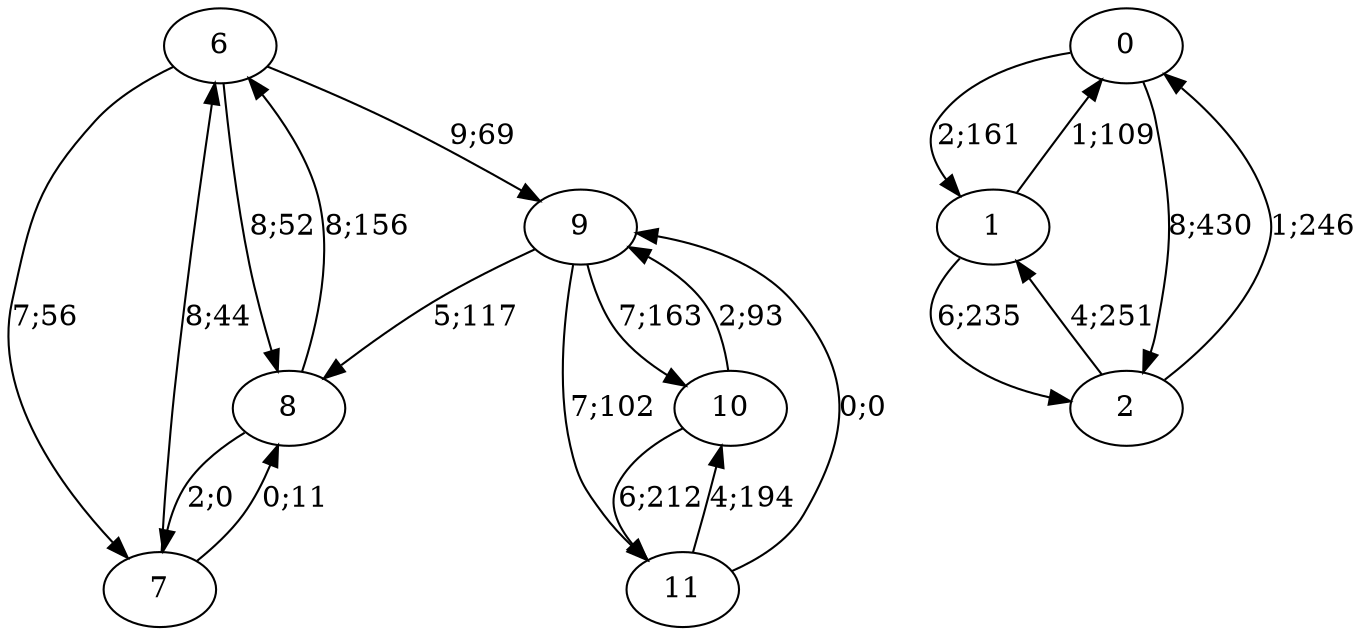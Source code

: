digraph graph3734 {














6 -> 9 [color=black,label="9;69"]
6 -> 7 [color=black,label="7;56"]
6 -> 8 [color=black,label="8;52"]


7 -> 6 [color=black,label="8;44"]
7 -> 8 [color=black,label="0;11"]


8 -> 6 [color=black,label="8;156"]
8 -> 7 [color=black,label="2;0"]


























9 -> 8 [color=black,label="5;117"]
9 -> 10 [color=black,label="7;163"]
9 -> 11 [color=black,label="7;102"]


10 -> 9 [color=black,label="2;93"]
10 -> 11 [color=black,label="6;212"]


11 -> 9 [color=black,label="0;0"]
11 -> 10 [color=black,label="4;194"]


0 -> 1 [color=black,label="2;161"]
0 -> 2 [color=black,label="8;430"]


1 -> 0 [color=black,label="1;109"]
1 -> 2 [color=black,label="6;235"]


2 -> 0 [color=black,label="1;246"]
2 -> 1 [color=black,label="4;251"]



















}